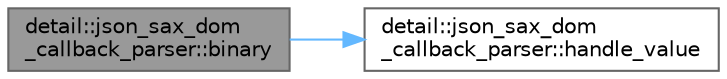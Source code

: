 digraph "detail::json_sax_dom_callback_parser::binary"
{
 // LATEX_PDF_SIZE
  bgcolor="transparent";
  edge [fontname=Helvetica,fontsize=10,labelfontname=Helvetica,labelfontsize=10];
  node [fontname=Helvetica,fontsize=10,shape=box,height=0.2,width=0.4];
  rankdir="LR";
  Node1 [id="Node000001",label="detail::json_sax_dom\l_callback_parser::binary",height=0.2,width=0.4,color="gray40", fillcolor="grey60", style="filled", fontcolor="black",tooltip=" "];
  Node1 -> Node2 [id="edge1_Node000001_Node000002",color="steelblue1",style="solid",tooltip=" "];
  Node2 [id="Node000002",label="detail::json_sax_dom\l_callback_parser::handle_value",height=0.2,width=0.4,color="grey40", fillcolor="white", style="filled",URL="$classdetail_1_1json__sax__dom__callback__parser.html#a9dd5a8fa1643b020f2f998c254e59cc5",tooltip=" "];
}

